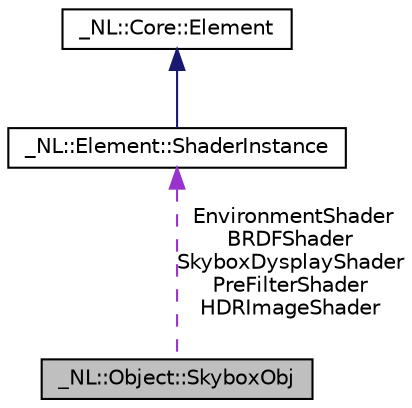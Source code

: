 digraph "_NL::Object::SkyboxObj"
{
  edge [fontname="Helvetica",fontsize="10",labelfontname="Helvetica",labelfontsize="10"];
  node [fontname="Helvetica",fontsize="10",shape=record];
  Node1 [label="_NL::Object::SkyboxObj",height=0.2,width=0.4,color="black", fillcolor="grey75", style="filled", fontcolor="black"];
  Node2 -> Node1 [dir="back",color="darkorchid3",fontsize="10",style="dashed",label=" EnvironmentShader\nBRDFShader\nSkyboxDysplayShader\nPreFilterShader\nHDRImageShader" ,fontname="Helvetica"];
  Node2 [label="_NL::Element::ShaderInstance",height=0.2,width=0.4,color="black", fillcolor="white", style="filled",URL="$class___n_l_1_1_element_1_1_shader_instance.html"];
  Node3 -> Node2 [dir="back",color="midnightblue",fontsize="10",style="solid",fontname="Helvetica"];
  Node3 [label="_NL::Core::Element",height=0.2,width=0.4,color="black", fillcolor="white", style="filled",URL="$class___n_l_1_1_core_1_1_element.html"];
}
